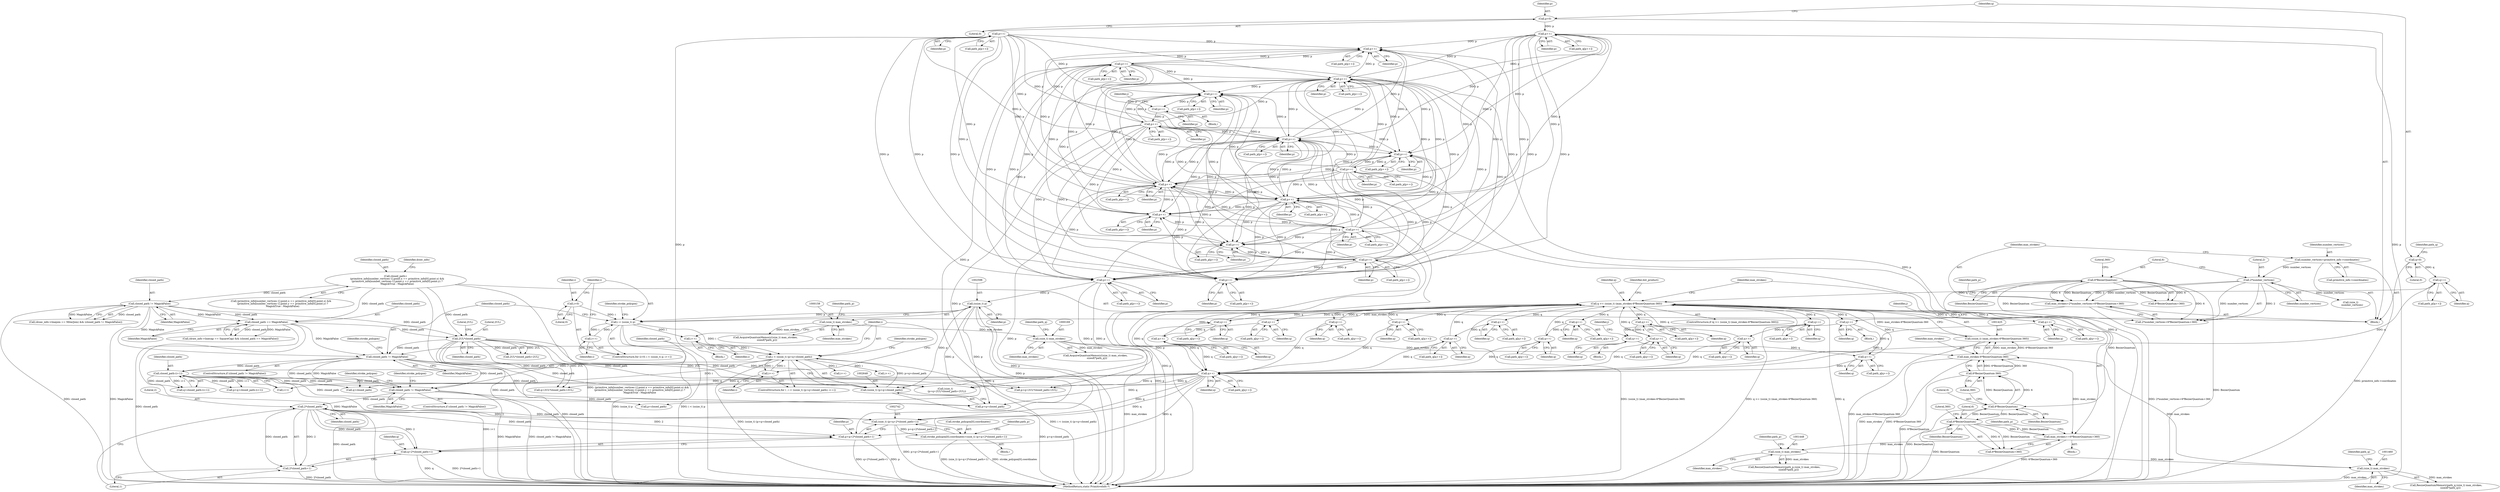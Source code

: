 digraph "0_ImageMagick_726812fa2fa7ce16bcf58f6e115f65427a1c0950_5@API" {
"1002748" [label="(Call,2*closed_path)"];
"1002682" [label="(Call,closed_path != MagickFalse)"];
"1002620" [label="(Call,closed_path != MagickFalse)"];
"1002577" [label="(Call,2UL*closed_path)"];
"1000274" [label="(Call,closed_path != MagickFalse)"];
"1000221" [label="(Call,closed_path=\n    (primitive_info[number_vertices-1].point.x == primitive_info[0].point.x) &&\n    (primitive_info[number_vertices-1].point.y == primitive_info[0].point.y) ?\n    MagickTrue : MagickFalse)"];
"1000440" [label="(Call,closed_path == MagickFalse)"];
"1002676" [label="(Call,closed_path-(i+1))"];
"1002645" [label="(Call,i < (ssize_t) (p+q+closed_path))"];
"1002642" [label="(Call,i++)"];
"1002595" [label="(Call,i < (ssize_t) p)"];
"1002592" [label="(Call,i=0)"];
"1002600" [label="(Call,i++)"];
"1002597" [label="(Call,(ssize_t) p)"];
"1002552" [label="(Call,p++)"];
"1001795" [label="(Call,p++)"];
"1001787" [label="(Call,p++)"];
"1001606" [label="(Call,p++)"];
"1001598" [label="(Call,p++)"];
"1002178" [label="(Call,p++)"];
"1002482" [label="(Call,p++)"];
"1002477" [label="(Call,p++)"];
"1002395" [label="(Call,p++)"];
"1001679" [label="(Call,p++)"];
"1000798" [label="(Call,p++)"];
"1000789" [label="(Call,p=0)"];
"1002026" [label="(Call,p++)"];
"1002018" [label="(Call,p++)"];
"1001713" [label="(Call,p++)"];
"1001705" [label="(Call,p++)"];
"1002212" [label="(Call,p++)"];
"1002204" [label="(Call,p++)"];
"1001777" [label="(Call,p++)"];
"1001588" [label="(Call,p++)"];
"1002654" [label="(Call,i++)"];
"1002647" [label="(Call,(ssize_t) (p+q+closed_path))"];
"1002560" [label="(Call,q++)"];
"1002105" [label="(Call,q++)"];
"1002097" [label="(Call,q++)"];
"1001422" [label="(Call,q >= (ssize_t) (max_strokes-6*BezierQuantum-360))"];
"1002170" [label="(Call,q++)"];
"1002196" [label="(Call,q++)"];
"1002188" [label="(Call,q++)"];
"1001697" [label="(Call,q++)"];
"1001689" [label="(Call,q++)"];
"1001999" [label="(Call,q++)"];
"1001915" [label="(Call,q++)"];
"1001994" [label="(Call,q++)"];
"1002276" [label="(Call,q++)"];
"1002294" [label="(Call,q++)"];
"1002286" [label="(Call,q++)"];
"1001527" [label="(Call,q++)"];
"1001519" [label="(Call,q++)"];
"1000806" [label="(Call,q++)"];
"1000792" [label="(Call,q=0)"];
"1001671" [label="(Call,q++)"];
"1002087" [label="(Call,q++)"];
"1001424" [label="(Call,(ssize_t) (max_strokes-6*BezierQuantum-360))"];
"1001426" [label="(Call,max_strokes-6*BezierQuantum-360)"];
"1001459" [label="(Call,(size_t) max_strokes)"];
"1001447" [label="(Call,(size_t) max_strokes)"];
"1001434" [label="(Call,max_strokes+=6*BezierQuantum+360)"];
"1001437" [label="(Call,6*BezierQuantum)"];
"1001429" [label="(Call,6*BezierQuantum)"];
"1000148" [label="(Call,6*BezierQuantum)"];
"1000168" [label="(Call,(size_t) max_strokes)"];
"1000157" [label="(Call,(size_t) max_strokes)"];
"1000141" [label="(Call,max_strokes=2*number_vertices+6*BezierQuantum+360)"];
"1000144" [label="(Call,2*number_vertices)"];
"1000136" [label="(Call,number_vertices=primitive_info->coordinates)"];
"1001428" [label="(Call,6*BezierQuantum-360)"];
"1002741" [label="(Call,(size_t) (p+q+2*closed_path+1))"];
"1002735" [label="(Call,stroke_polygon[0].coordinates=(size_t) (p+q+2*closed_path+1))"];
"1002743" [label="(Call,p+q+2*closed_path+1)"];
"1002745" [label="(Call,q+2*closed_path+1)"];
"1002747" [label="(Call,2*closed_path+1)"];
"1002601" [label="(Identifier,i)"];
"1002018" [label="(Call,p++)"];
"1001677" [label="(Call,path_p[p++])"];
"1001431" [label="(Identifier,BezierQuantum)"];
"1001429" [label="(Call,6*BezierQuantum)"];
"1001778" [label="(Identifier,p)"];
"1000138" [label="(Call,primitive_info->coordinates)"];
"1002646" [label="(Identifier,i)"];
"1000434" [label="(Call,(draw_info->linecap == SquareCap) && (closed_path == MagickFalse))"];
"1002552" [label="(Call,p++)"];
"1002411" [label="(Block,)"];
"1001697" [label="(Call,q++)"];
"1001452" [label="(Identifier,path_p)"];
"1001437" [label="(Call,6*BezierQuantum)"];
"1000146" [label="(Identifier,number_vertices)"];
"1001788" [label="(Identifier,p)"];
"1000792" [label="(Call,q=0)"];
"1002477" [label="(Call,p++)"];
"1000794" [label="(Literal,0)"];
"1000173" [label="(Identifier,path_q)"];
"1002597" [label="(Call,(ssize_t) p)"];
"1002621" [label="(Identifier,closed_path)"];
"1001994" [label="(Call,q++)"];
"1002483" [label="(Identifier,p)"];
"1001599" [label="(Identifier,p)"];
"1002642" [label="(Call,i++)"];
"1001435" [label="(Identifier,max_strokes)"];
"1002295" [label="(Identifier,q)"];
"1002591" [label="(ControlStructure,for (i=0; i < (ssize_t) p; i++))"];
"1001464" [label="(Identifier,path_q)"];
"1002560" [label="(Call,q++)"];
"1002743" [label="(Call,p+q+2*closed_path+1)"];
"1002681" [label="(ControlStructure,if (closed_path != MagickFalse))"];
"1000806" [label="(Call,q++)"];
"1002179" [label="(Identifier,p)"];
"1000807" [label="(Identifier,q)"];
"1001997" [label="(Call,path_q[q++])"];
"1000797" [label="(Identifier,path_q)"];
"1002016" [label="(Call,path_p[p++])"];
"1000143" [label="(Call,2*number_vertices+6*BezierQuantum+360)"];
"1001428" [label="(Call,6*BezierQuantum-360)"];
"1001442" [label="(Identifier,path_p)"];
"1002393" [label="(Call,path_p[p++])"];
"1001447" [label="(Call,(size_t) max_strokes)"];
"1002622" [label="(Identifier,MagickFalse)"];
"1001588" [label="(Call,p++)"];
"1002095" [label="(Call,path_q[q++])"];
"1002026" [label="(Call,p++)"];
"1002024" [label="(Call,path_p[p++])"];
"1000151" [label="(Literal,360)"];
"1002623" [label="(Block,)"];
"1002482" [label="(Call,p++)"];
"1001424" [label="(Call,(ssize_t) (max_strokes-6*BezierQuantum-360))"];
"1002684" [label="(Identifier,MagickFalse)"];
"1001777" [label="(Call,p++)"];
"1002596" [label="(Identifier,i)"];
"1001606" [label="(Call,p++)"];
"1002276" [label="(Call,q++)"];
"1002572" [label="(Call,p+q+2UL*closed_path+2UL)"];
"1001695" [label="(Call,path_q[q++])"];
"1001525" [label="(Call,path_q[q++])"];
"1002188" [label="(Call,q++)"];
"1002736" [label="(Call,stroke_polygon[0].coordinates)"];
"1002748" [label="(Call,2*closed_path)"];
"1002620" [label="(Call,closed_path != MagickFalse)"];
"1002000" [label="(Identifier,q)"];
"1000274" [label="(Call,closed_path != MagickFalse)"];
"1000799" [label="(Identifier,p)"];
"1002751" [label="(Literal,1)"];
"1002395" [label="(Call,p++)"];
"1002561" [label="(Identifier,q)"];
"1001427" [label="(Identifier,max_strokes)"];
"1001671" [label="(Call,q++)"];
"1001687" [label="(Call,path_q[q++])"];
"1001995" [label="(Identifier,q)"];
"1000167" [label="(Call,AcquireQuantumMemory((size_t) max_strokes,\n    sizeof(*path_q)))"];
"1002659" [label="(Identifier,stroke_polygon)"];
"1002189" [label="(Identifier,q)"];
"1002579" [label="(Identifier,closed_path)"];
"1002599" [label="(Identifier,p)"];
"1000136" [label="(Call,number_vertices=primitive_info->coordinates)"];
"1001793" [label="(Call,path_p[p++])"];
"1002550" [label="(Call,path_p[p++])"];
"1001915" [label="(Call,q++)"];
"1001457" [label="(Call,ResizeQuantumMemory(path_q,(size_t) max_strokes,\n           sizeof(*path_q)))"];
"1001927" [label="(Identifier,j)"];
"1001785" [label="(Call,path_p[p++])"];
"1001586" [label="(Call,path_p[p++])"];
"1002087" [label="(Call,q++)"];
"1002747" [label="(Call,2*closed_path+1)"];
"1002772" [label="(MethodReturn,static PrimitiveInfo *)"];
"1002410" [label="(Identifier,j)"];
"1001528" [label="(Identifier,q)"];
"1002746" [label="(Identifier,q)"];
"1001706" [label="(Identifier,p)"];
"1002649" [label="(Call,p+q+closed_path)"];
"1000440" [label="(Call,closed_path == MagickFalse)"];
"1002590" [label="(Block,)"];
"1001796" [label="(Identifier,p)"];
"1000180" [label="(Call,(size_t)\n    number_vertices)"];
"1001589" [label="(Identifier,p)"];
"1001517" [label="(Call,path_q[q++])"];
"1002176" [label="(Call,path_p[p++])"];
"1002749" [label="(Literal,2)"];
"1002702" [label="(Call,p+closed_path)"];
"1000142" [label="(Identifier,max_strokes)"];
"1000153" [label="(Identifier,path_p)"];
"1000798" [label="(Call,p++)"];
"1001703" [label="(Call,path_p[p++])"];
"1001423" [label="(Identifier,q)"];
"1002213" [label="(Identifier,p)"];
"1001449" [label="(Identifier,max_strokes)"];
"1002688" [label="(Identifier,stroke_polygon)"];
"1002654" [label="(Call,i++)"];
"1002553" [label="(Identifier,p)"];
"1002676" [label="(Call,closed_path-(i+1))"];
"1001720" [label="(Block,)"];
"1002643" [label="(Identifier,i)"];
"1002678" [label="(Call,i+1)"];
"1002594" [label="(Literal,0)"];
"1001679" [label="(Call,p++)"];
"1002210" [label="(Call,path_p[p++])"];
"1001598" [label="(Call,p++)"];
"1000796" [label="(Call,path_q[p++])"];
"1002287" [label="(Identifier,q)"];
"1000147" [label="(Call,6*BezierQuantum+360)"];
"1000141" [label="(Call,max_strokes=2*number_vertices+6*BezierQuantum+360)"];
"1002683" [label="(Identifier,closed_path)"];
"1002674" [label="(Call,q+closed_path-(i+1))"];
"1001669" [label="(Call,path_q[q++])"];
"1002088" [label="(Identifier,q)"];
"1000148" [label="(Call,6*BezierQuantum)"];
"1002593" [label="(Identifier,i)"];
"1002682" [label="(Call,closed_path != MagickFalse)"];
"1002178" [label="(Call,p++)"];
"1001440" [label="(Literal,360)"];
"1002672" [label="(Call,p+q+closed_path-(i+1))"];
"1002753" [label="(Identifier,path_p)"];
"1000223" [label="(Call,(primitive_info[number_vertices-1].point.x == primitive_info[0].point.x) &&\n    (primitive_info[number_vertices-1].point.y == primitive_info[0].point.y) ?\n    MagickTrue : MagickFalse)"];
"1002204" [label="(Call,p++)"];
"1000170" [label="(Identifier,max_strokes)"];
"1000791" [label="(Literal,0)"];
"1002097" [label="(Call,q++)"];
"1000790" [label="(Identifier,p)"];
"1000150" [label="(Identifier,BezierQuantum)"];
"1001672" [label="(Identifier,q)"];
"1000276" [label="(Identifier,MagickFalse)"];
"1002019" [label="(Identifier,p)"];
"1002478" [label="(Identifier,p)"];
"1001604" [label="(Call,path_p[p++])"];
"1001999" [label="(Call,q++)"];
"1002085" [label="(Call,path_q[q++])"];
"1002570" [label="(Call,(size_t)\n    (p+q+2UL*closed_path+2UL))"];
"1001698" [label="(Identifier,q)"];
"1001459" [label="(Call,(size_t) max_strokes)"];
"1002745" [label="(Call,q+2*closed_path+1)"];
"1002592" [label="(Call,i=0)"];
"1000804" [label="(Call,path_p[q++])"];
"1002600" [label="(Call,i++)"];
"1001438" [label="(Literal,6)"];
"1002578" [label="(Literal,2UL)"];
"1001432" [label="(Literal,360)"];
"1002750" [label="(Identifier,closed_path)"];
"1002027" [label="(Identifier,p)"];
"1001711" [label="(Call,path_p[p++])"];
"1002735" [label="(Call,stroke_polygon[0].coordinates=(size_t) (p+q+2*closed_path+1))"];
"1002580" [label="(Literal,2UL)"];
"1002480" [label="(Call,path_p[p++])"];
"1001527" [label="(Call,q++)"];
"1001445" [label="(Call,ResizeQuantumMemory(path_p,(size_t) max_strokes,\n           sizeof(*path_p)))"];
"1001461" [label="(Identifier,max_strokes)"];
"1000156" [label="(Call,AcquireQuantumMemory((size_t) max_strokes,\n    sizeof(*path_p)))"];
"1002647" [label="(Call,(ssize_t) (p+q+closed_path))"];
"1001421" [label="(ControlStructure,if (q >= (ssize_t) (max_strokes-6*BezierQuantum-360)))"];
"1001489" [label="(Identifier,dot_product)"];
"1001714" [label="(Identifier,p)"];
"1001787" [label="(Call,p++)"];
"1002595" [label="(Call,i < (ssize_t) p)"];
"1002577" [label="(Call,2UL*closed_path)"];
"1000221" [label="(Call,closed_path=\n    (primitive_info[number_vertices-1].point.x == primitive_info[0].point.x) &&\n    (primitive_info[number_vertices-1].point.y == primitive_info[0].point.y) ?\n    MagickTrue : MagickFalse)"];
"1002168" [label="(Call,path_q[q++])"];
"1002194" [label="(Call,path_q[q++])"];
"1002626" [label="(Identifier,stroke_polygon)"];
"1001795" [label="(Call,p++)"];
"1002284" [label="(Call,path_q[q++])"];
"1002744" [label="(Identifier,p)"];
"1002558" [label="(Call,path_q[q++])"];
"1002651" [label="(Call,q+closed_path)"];
"1002196" [label="(Call,q++)"];
"1001433" [label="(Block,)"];
"1000162" [label="(Identifier,path_p)"];
"1002205" [label="(Identifier,p)"];
"1002655" [label="(Identifier,i)"];
"1002202" [label="(Call,path_p[p++])"];
"1002605" [label="(Identifier,stroke_polygon)"];
"1001426" [label="(Call,max_strokes-6*BezierQuantum-360)"];
"1001916" [label="(Identifier,q)"];
"1002726" [label="(Call,i++)"];
"1001689" [label="(Call,q++)"];
"1002170" [label="(Call,q++)"];
"1001919" [label="(Identifier,j)"];
"1001434" [label="(Call,max_strokes+=6*BezierQuantum+360)"];
"1000275" [label="(Identifier,closed_path)"];
"1001596" [label="(Call,path_p[p++])"];
"1002294" [label="(Call,q++)"];
"1002644" [label="(ControlStructure,for ( ; i < (ssize_t) (p+q+closed_path); i++))"];
"1001422" [label="(Call,q >= (ssize_t) (max_strokes-6*BezierQuantum-360))"];
"1002645" [label="(Call,i < (ssize_t) (p+q+closed_path))"];
"1002286" [label="(Call,q++)"];
"1001439" [label="(Identifier,BezierQuantum)"];
"1002106" [label="(Identifier,q)"];
"1002741" [label="(Call,(size_t) (p+q+2*closed_path+1))"];
"1001520" [label="(Identifier,q)"];
"1000442" [label="(Identifier,MagickFalse)"];
"1002274" [label="(Call,path_q[q++])"];
"1001436" [label="(Call,6*BezierQuantum+360)"];
"1002619" [label="(ControlStructure,if (closed_path != MagickFalse))"];
"1001519" [label="(Call,q++)"];
"1001705" [label="(Call,p++)"];
"1002292" [label="(Call,path_q[q++])"];
"1000144" [label="(Call,2*number_vertices)"];
"1000137" [label="(Identifier,number_vertices)"];
"1000793" [label="(Identifier,q)"];
"1001690" [label="(Identifier,q)"];
"1001607" [label="(Identifier,p)"];
"1000222" [label="(Identifier,closed_path)"];
"1002574" [label="(Call,q+2UL*closed_path+2UL)"];
"1002105" [label="(Call,q++)"];
"1002186" [label="(Call,path_q[q++])"];
"1001430" [label="(Literal,6)"];
"1002277" [label="(Identifier,q)"];
"1000157" [label="(Call,(size_t) max_strokes)"];
"1000789" [label="(Call,p=0)"];
"1001775" [label="(Call,path_p[p++])"];
"1002396" [label="(Identifier,p)"];
"1000159" [label="(Identifier,max_strokes)"];
"1001713" [label="(Call,p++)"];
"1002171" [label="(Identifier,q)"];
"1002576" [label="(Call,2UL*closed_path+2UL)"];
"1002710" [label="(Identifier,stroke_polygon)"];
"1002677" [label="(Identifier,closed_path)"];
"1002212" [label="(Call,p++)"];
"1002706" [label="(Call,i++)"];
"1001680" [label="(Identifier,p)"];
"1002197" [label="(Identifier,q)"];
"1000441" [label="(Identifier,closed_path)"];
"1000268" [label="(Call,(draw_info->linejoin == MiterJoin) && (closed_path != MagickFalse))"];
"1000168" [label="(Call,(size_t) max_strokes)"];
"1000149" [label="(Literal,6)"];
"1001928" [label="(Block,)"];
"1000265" [label="(Identifier,draw_info)"];
"1002103" [label="(Call,path_q[q++])"];
"1002098" [label="(Identifier,q)"];
"1000145" [label="(Literal,2)"];
"1000108" [label="(Block,)"];
"1002748" -> "1002747"  [label="AST: "];
"1002748" -> "1002750"  [label="CFG: "];
"1002749" -> "1002748"  [label="AST: "];
"1002750" -> "1002748"  [label="AST: "];
"1002751" -> "1002748"  [label="CFG: "];
"1002748" -> "1002772"  [label="DDG: closed_path"];
"1002748" -> "1002741"  [label="DDG: 2"];
"1002748" -> "1002741"  [label="DDG: closed_path"];
"1002748" -> "1002743"  [label="DDG: 2"];
"1002748" -> "1002743"  [label="DDG: closed_path"];
"1002748" -> "1002745"  [label="DDG: 2"];
"1002748" -> "1002745"  [label="DDG: closed_path"];
"1002748" -> "1002747"  [label="DDG: 2"];
"1002748" -> "1002747"  [label="DDG: closed_path"];
"1002682" -> "1002748"  [label="DDG: closed_path"];
"1002682" -> "1002681"  [label="AST: "];
"1002682" -> "1002684"  [label="CFG: "];
"1002683" -> "1002682"  [label="AST: "];
"1002684" -> "1002682"  [label="AST: "];
"1002688" -> "1002682"  [label="CFG: "];
"1002710" -> "1002682"  [label="CFG: "];
"1002682" -> "1002772"  [label="DDG: MagickFalse"];
"1002682" -> "1002772"  [label="DDG: closed_path != MagickFalse"];
"1002620" -> "1002682"  [label="DDG: closed_path"];
"1002620" -> "1002682"  [label="DDG: MagickFalse"];
"1002676" -> "1002682"  [label="DDG: closed_path"];
"1002682" -> "1002702"  [label="DDG: closed_path"];
"1002620" -> "1002619"  [label="AST: "];
"1002620" -> "1002622"  [label="CFG: "];
"1002621" -> "1002620"  [label="AST: "];
"1002622" -> "1002620"  [label="AST: "];
"1002626" -> "1002620"  [label="CFG: "];
"1002646" -> "1002620"  [label="CFG: "];
"1002577" -> "1002620"  [label="DDG: closed_path"];
"1000274" -> "1002620"  [label="DDG: MagickFalse"];
"1000440" -> "1002620"  [label="DDG: MagickFalse"];
"1002620" -> "1002647"  [label="DDG: closed_path"];
"1002620" -> "1002649"  [label="DDG: closed_path"];
"1002620" -> "1002651"  [label="DDG: closed_path"];
"1002620" -> "1002676"  [label="DDG: closed_path"];
"1002577" -> "1002576"  [label="AST: "];
"1002577" -> "1002579"  [label="CFG: "];
"1002578" -> "1002577"  [label="AST: "];
"1002579" -> "1002577"  [label="AST: "];
"1002580" -> "1002577"  [label="CFG: "];
"1002577" -> "1002772"  [label="DDG: closed_path"];
"1002577" -> "1002570"  [label="DDG: 2UL"];
"1002577" -> "1002570"  [label="DDG: closed_path"];
"1002577" -> "1002572"  [label="DDG: 2UL"];
"1002577" -> "1002572"  [label="DDG: closed_path"];
"1002577" -> "1002574"  [label="DDG: 2UL"];
"1002577" -> "1002574"  [label="DDG: closed_path"];
"1002577" -> "1002576"  [label="DDG: 2UL"];
"1002577" -> "1002576"  [label="DDG: closed_path"];
"1000274" -> "1002577"  [label="DDG: closed_path"];
"1000221" -> "1002577"  [label="DDG: closed_path"];
"1000440" -> "1002577"  [label="DDG: closed_path"];
"1000274" -> "1000268"  [label="AST: "];
"1000274" -> "1000276"  [label="CFG: "];
"1000275" -> "1000274"  [label="AST: "];
"1000276" -> "1000274"  [label="AST: "];
"1000268" -> "1000274"  [label="CFG: "];
"1000274" -> "1002772"  [label="DDG: closed_path"];
"1000274" -> "1002772"  [label="DDG: MagickFalse"];
"1000274" -> "1000268"  [label="DDG: closed_path"];
"1000274" -> "1000268"  [label="DDG: MagickFalse"];
"1000221" -> "1000274"  [label="DDG: closed_path"];
"1000274" -> "1000440"  [label="DDG: closed_path"];
"1000274" -> "1000440"  [label="DDG: MagickFalse"];
"1000221" -> "1000108"  [label="AST: "];
"1000221" -> "1000223"  [label="CFG: "];
"1000222" -> "1000221"  [label="AST: "];
"1000223" -> "1000221"  [label="AST: "];
"1000265" -> "1000221"  [label="CFG: "];
"1000221" -> "1002772"  [label="DDG: (primitive_info[number_vertices-1].point.x == primitive_info[0].point.x) &&\n    (primitive_info[number_vertices-1].point.y == primitive_info[0].point.y) ?\n    MagickTrue : MagickFalse"];
"1000221" -> "1002772"  [label="DDG: closed_path"];
"1000221" -> "1000440"  [label="DDG: closed_path"];
"1000440" -> "1000434"  [label="AST: "];
"1000440" -> "1000442"  [label="CFG: "];
"1000441" -> "1000440"  [label="AST: "];
"1000442" -> "1000440"  [label="AST: "];
"1000434" -> "1000440"  [label="CFG: "];
"1000440" -> "1002772"  [label="DDG: MagickFalse"];
"1000440" -> "1002772"  [label="DDG: closed_path"];
"1000440" -> "1000434"  [label="DDG: closed_path"];
"1000440" -> "1000434"  [label="DDG: MagickFalse"];
"1002676" -> "1002674"  [label="AST: "];
"1002676" -> "1002678"  [label="CFG: "];
"1002677" -> "1002676"  [label="AST: "];
"1002678" -> "1002676"  [label="AST: "];
"1002674" -> "1002676"  [label="CFG: "];
"1002676" -> "1002772"  [label="DDG: i+1"];
"1002676" -> "1002647"  [label="DDG: closed_path"];
"1002676" -> "1002649"  [label="DDG: closed_path"];
"1002676" -> "1002651"  [label="DDG: closed_path"];
"1002676" -> "1002672"  [label="DDG: closed_path"];
"1002676" -> "1002672"  [label="DDG: i+1"];
"1002676" -> "1002674"  [label="DDG: closed_path"];
"1002676" -> "1002674"  [label="DDG: i+1"];
"1002645" -> "1002676"  [label="DDG: i"];
"1002645" -> "1002644"  [label="AST: "];
"1002645" -> "1002647"  [label="CFG: "];
"1002646" -> "1002645"  [label="AST: "];
"1002647" -> "1002645"  [label="AST: "];
"1002659" -> "1002645"  [label="CFG: "];
"1002683" -> "1002645"  [label="CFG: "];
"1002645" -> "1002772"  [label="DDG: (ssize_t) (p+q+closed_path)"];
"1002645" -> "1002772"  [label="DDG: i < (ssize_t) (p+q+closed_path)"];
"1002642" -> "1002645"  [label="DDG: i"];
"1002595" -> "1002645"  [label="DDG: i"];
"1002654" -> "1002645"  [label="DDG: i"];
"1002647" -> "1002645"  [label="DDG: p+q+closed_path"];
"1002645" -> "1002654"  [label="DDG: i"];
"1002645" -> "1002678"  [label="DDG: i"];
"1002645" -> "1002706"  [label="DDG: i"];
"1002645" -> "1002726"  [label="DDG: i"];
"1002642" -> "1002623"  [label="AST: "];
"1002642" -> "1002643"  [label="CFG: "];
"1002643" -> "1002642"  [label="AST: "];
"1002646" -> "1002642"  [label="CFG: "];
"1002595" -> "1002642"  [label="DDG: i"];
"1002595" -> "1002591"  [label="AST: "];
"1002595" -> "1002597"  [label="CFG: "];
"1002596" -> "1002595"  [label="AST: "];
"1002597" -> "1002595"  [label="AST: "];
"1002605" -> "1002595"  [label="CFG: "];
"1002621" -> "1002595"  [label="CFG: "];
"1002595" -> "1002772"  [label="DDG: (ssize_t) p"];
"1002595" -> "1002772"  [label="DDG: i < (ssize_t) p"];
"1002592" -> "1002595"  [label="DDG: i"];
"1002600" -> "1002595"  [label="DDG: i"];
"1002597" -> "1002595"  [label="DDG: p"];
"1002595" -> "1002600"  [label="DDG: i"];
"1002592" -> "1002591"  [label="AST: "];
"1002592" -> "1002594"  [label="CFG: "];
"1002593" -> "1002592"  [label="AST: "];
"1002594" -> "1002592"  [label="AST: "];
"1002596" -> "1002592"  [label="CFG: "];
"1002600" -> "1002591"  [label="AST: "];
"1002600" -> "1002601"  [label="CFG: "];
"1002601" -> "1002600"  [label="AST: "];
"1002596" -> "1002600"  [label="CFG: "];
"1002597" -> "1002599"  [label="CFG: "];
"1002598" -> "1002597"  [label="AST: "];
"1002599" -> "1002597"  [label="AST: "];
"1002552" -> "1002597"  [label="DDG: p"];
"1002597" -> "1002647"  [label="DDG: p"];
"1002597" -> "1002649"  [label="DDG: p"];
"1002597" -> "1002702"  [label="DDG: p"];
"1002597" -> "1002741"  [label="DDG: p"];
"1002597" -> "1002743"  [label="DDG: p"];
"1002552" -> "1002550"  [label="AST: "];
"1002552" -> "1002553"  [label="CFG: "];
"1002553" -> "1002552"  [label="AST: "];
"1002550" -> "1002552"  [label="CFG: "];
"1001795" -> "1002552"  [label="DDG: p"];
"1001606" -> "1002552"  [label="DDG: p"];
"1002178" -> "1002552"  [label="DDG: p"];
"1002482" -> "1002552"  [label="DDG: p"];
"1001679" -> "1002552"  [label="DDG: p"];
"1000798" -> "1002552"  [label="DDG: p"];
"1002026" -> "1002552"  [label="DDG: p"];
"1001713" -> "1002552"  [label="DDG: p"];
"1002212" -> "1002552"  [label="DDG: p"];
"1001777" -> "1002552"  [label="DDG: p"];
"1001588" -> "1002552"  [label="DDG: p"];
"1002552" -> "1002570"  [label="DDG: p"];
"1002552" -> "1002572"  [label="DDG: p"];
"1001795" -> "1001793"  [label="AST: "];
"1001795" -> "1001796"  [label="CFG: "];
"1001796" -> "1001795"  [label="AST: "];
"1001793" -> "1001795"  [label="CFG: "];
"1001795" -> "1002772"  [label="DDG: p"];
"1001795" -> "1001588"  [label="DDG: p"];
"1001795" -> "1001598"  [label="DDG: p"];
"1001795" -> "1001679"  [label="DDG: p"];
"1001795" -> "1001705"  [label="DDG: p"];
"1001795" -> "1001777"  [label="DDG: p"];
"1001795" -> "1001787"  [label="DDG: p"];
"1001787" -> "1001795"  [label="DDG: p"];
"1001795" -> "1002018"  [label="DDG: p"];
"1001795" -> "1002178"  [label="DDG: p"];
"1001795" -> "1002204"  [label="DDG: p"];
"1001795" -> "1002395"  [label="DDG: p"];
"1001787" -> "1001785"  [label="AST: "];
"1001787" -> "1001788"  [label="CFG: "];
"1001788" -> "1001787"  [label="AST: "];
"1001785" -> "1001787"  [label="CFG: "];
"1001606" -> "1001787"  [label="DDG: p"];
"1002178" -> "1001787"  [label="DDG: p"];
"1002482" -> "1001787"  [label="DDG: p"];
"1001679" -> "1001787"  [label="DDG: p"];
"1000798" -> "1001787"  [label="DDG: p"];
"1002026" -> "1001787"  [label="DDG: p"];
"1001713" -> "1001787"  [label="DDG: p"];
"1002212" -> "1001787"  [label="DDG: p"];
"1001777" -> "1001787"  [label="DDG: p"];
"1001588" -> "1001787"  [label="DDG: p"];
"1001606" -> "1001604"  [label="AST: "];
"1001606" -> "1001607"  [label="CFG: "];
"1001607" -> "1001606"  [label="AST: "];
"1001604" -> "1001606"  [label="CFG: "];
"1001606" -> "1002772"  [label="DDG: p"];
"1001606" -> "1001588"  [label="DDG: p"];
"1001606" -> "1001598"  [label="DDG: p"];
"1001598" -> "1001606"  [label="DDG: p"];
"1001606" -> "1001679"  [label="DDG: p"];
"1001606" -> "1001705"  [label="DDG: p"];
"1001606" -> "1001777"  [label="DDG: p"];
"1001606" -> "1002018"  [label="DDG: p"];
"1001606" -> "1002178"  [label="DDG: p"];
"1001606" -> "1002204"  [label="DDG: p"];
"1001606" -> "1002395"  [label="DDG: p"];
"1001598" -> "1001596"  [label="AST: "];
"1001598" -> "1001599"  [label="CFG: "];
"1001599" -> "1001598"  [label="AST: "];
"1001596" -> "1001598"  [label="CFG: "];
"1002178" -> "1001598"  [label="DDG: p"];
"1002482" -> "1001598"  [label="DDG: p"];
"1001679" -> "1001598"  [label="DDG: p"];
"1000798" -> "1001598"  [label="DDG: p"];
"1002026" -> "1001598"  [label="DDG: p"];
"1001713" -> "1001598"  [label="DDG: p"];
"1002212" -> "1001598"  [label="DDG: p"];
"1001777" -> "1001598"  [label="DDG: p"];
"1001588" -> "1001598"  [label="DDG: p"];
"1002178" -> "1002176"  [label="AST: "];
"1002178" -> "1002179"  [label="CFG: "];
"1002179" -> "1002178"  [label="AST: "];
"1002176" -> "1002178"  [label="CFG: "];
"1002178" -> "1002772"  [label="DDG: p"];
"1002178" -> "1001588"  [label="DDG: p"];
"1002178" -> "1001679"  [label="DDG: p"];
"1002178" -> "1001705"  [label="DDG: p"];
"1002178" -> "1001777"  [label="DDG: p"];
"1002178" -> "1002018"  [label="DDG: p"];
"1002482" -> "1002178"  [label="DDG: p"];
"1001679" -> "1002178"  [label="DDG: p"];
"1000798" -> "1002178"  [label="DDG: p"];
"1002026" -> "1002178"  [label="DDG: p"];
"1001713" -> "1002178"  [label="DDG: p"];
"1002212" -> "1002178"  [label="DDG: p"];
"1001777" -> "1002178"  [label="DDG: p"];
"1001588" -> "1002178"  [label="DDG: p"];
"1002178" -> "1002204"  [label="DDG: p"];
"1002178" -> "1002395"  [label="DDG: p"];
"1002482" -> "1002480"  [label="AST: "];
"1002482" -> "1002483"  [label="CFG: "];
"1002483" -> "1002482"  [label="AST: "];
"1002480" -> "1002482"  [label="CFG: "];
"1002482" -> "1002772"  [label="DDG: p"];
"1002482" -> "1001588"  [label="DDG: p"];
"1002482" -> "1001679"  [label="DDG: p"];
"1002482" -> "1001705"  [label="DDG: p"];
"1002482" -> "1001777"  [label="DDG: p"];
"1002482" -> "1002018"  [label="DDG: p"];
"1002482" -> "1002204"  [label="DDG: p"];
"1002482" -> "1002395"  [label="DDG: p"];
"1002477" -> "1002482"  [label="DDG: p"];
"1002395" -> "1002482"  [label="DDG: p"];
"1002477" -> "1002411"  [label="AST: "];
"1002477" -> "1002478"  [label="CFG: "];
"1002478" -> "1002477"  [label="AST: "];
"1002410" -> "1002477"  [label="CFG: "];
"1002395" -> "1002477"  [label="DDG: p"];
"1002395" -> "1002393"  [label="AST: "];
"1002395" -> "1002396"  [label="CFG: "];
"1002396" -> "1002395"  [label="AST: "];
"1002393" -> "1002395"  [label="CFG: "];
"1001679" -> "1002395"  [label="DDG: p"];
"1000798" -> "1002395"  [label="DDG: p"];
"1002026" -> "1002395"  [label="DDG: p"];
"1001713" -> "1002395"  [label="DDG: p"];
"1002212" -> "1002395"  [label="DDG: p"];
"1001777" -> "1002395"  [label="DDG: p"];
"1001588" -> "1002395"  [label="DDG: p"];
"1001679" -> "1001677"  [label="AST: "];
"1001679" -> "1001680"  [label="CFG: "];
"1001680" -> "1001679"  [label="AST: "];
"1001677" -> "1001679"  [label="CFG: "];
"1001679" -> "1002772"  [label="DDG: p"];
"1001679" -> "1001588"  [label="DDG: p"];
"1000798" -> "1001679"  [label="DDG: p"];
"1002026" -> "1001679"  [label="DDG: p"];
"1001713" -> "1001679"  [label="DDG: p"];
"1002212" -> "1001679"  [label="DDG: p"];
"1001777" -> "1001679"  [label="DDG: p"];
"1001588" -> "1001679"  [label="DDG: p"];
"1001679" -> "1001705"  [label="DDG: p"];
"1001679" -> "1001777"  [label="DDG: p"];
"1001679" -> "1002018"  [label="DDG: p"];
"1001679" -> "1002204"  [label="DDG: p"];
"1000798" -> "1000796"  [label="AST: "];
"1000798" -> "1000799"  [label="CFG: "];
"1000799" -> "1000798"  [label="AST: "];
"1000796" -> "1000798"  [label="CFG: "];
"1000798" -> "1002772"  [label="DDG: p"];
"1000789" -> "1000798"  [label="DDG: p"];
"1000798" -> "1001588"  [label="DDG: p"];
"1000798" -> "1001705"  [label="DDG: p"];
"1000798" -> "1001777"  [label="DDG: p"];
"1000798" -> "1002018"  [label="DDG: p"];
"1000798" -> "1002204"  [label="DDG: p"];
"1000789" -> "1000108"  [label="AST: "];
"1000789" -> "1000791"  [label="CFG: "];
"1000790" -> "1000789"  [label="AST: "];
"1000791" -> "1000789"  [label="AST: "];
"1000793" -> "1000789"  [label="CFG: "];
"1002026" -> "1002024"  [label="AST: "];
"1002026" -> "1002027"  [label="CFG: "];
"1002027" -> "1002026"  [label="AST: "];
"1002024" -> "1002026"  [label="CFG: "];
"1002026" -> "1002772"  [label="DDG: p"];
"1002026" -> "1001588"  [label="DDG: p"];
"1002026" -> "1001705"  [label="DDG: p"];
"1002026" -> "1001777"  [label="DDG: p"];
"1002026" -> "1002018"  [label="DDG: p"];
"1002018" -> "1002026"  [label="DDG: p"];
"1002026" -> "1002204"  [label="DDG: p"];
"1002018" -> "1002016"  [label="AST: "];
"1002018" -> "1002019"  [label="CFG: "];
"1002019" -> "1002018"  [label="AST: "];
"1002016" -> "1002018"  [label="CFG: "];
"1001713" -> "1002018"  [label="DDG: p"];
"1002212" -> "1002018"  [label="DDG: p"];
"1001777" -> "1002018"  [label="DDG: p"];
"1001588" -> "1002018"  [label="DDG: p"];
"1001713" -> "1001711"  [label="AST: "];
"1001713" -> "1001714"  [label="CFG: "];
"1001714" -> "1001713"  [label="AST: "];
"1001711" -> "1001713"  [label="CFG: "];
"1001713" -> "1002772"  [label="DDG: p"];
"1001713" -> "1001588"  [label="DDG: p"];
"1001713" -> "1001705"  [label="DDG: p"];
"1001705" -> "1001713"  [label="DDG: p"];
"1001713" -> "1001777"  [label="DDG: p"];
"1001713" -> "1002204"  [label="DDG: p"];
"1001705" -> "1001703"  [label="AST: "];
"1001705" -> "1001706"  [label="CFG: "];
"1001706" -> "1001705"  [label="AST: "];
"1001703" -> "1001705"  [label="CFG: "];
"1002212" -> "1001705"  [label="DDG: p"];
"1001777" -> "1001705"  [label="DDG: p"];
"1001588" -> "1001705"  [label="DDG: p"];
"1002212" -> "1002210"  [label="AST: "];
"1002212" -> "1002213"  [label="CFG: "];
"1002213" -> "1002212"  [label="AST: "];
"1002210" -> "1002212"  [label="CFG: "];
"1002212" -> "1002772"  [label="DDG: p"];
"1002212" -> "1001588"  [label="DDG: p"];
"1002212" -> "1001777"  [label="DDG: p"];
"1002212" -> "1002204"  [label="DDG: p"];
"1002204" -> "1002212"  [label="DDG: p"];
"1002204" -> "1002202"  [label="AST: "];
"1002204" -> "1002205"  [label="CFG: "];
"1002205" -> "1002204"  [label="AST: "];
"1002202" -> "1002204"  [label="CFG: "];
"1001777" -> "1002204"  [label="DDG: p"];
"1001588" -> "1002204"  [label="DDG: p"];
"1001777" -> "1001775"  [label="AST: "];
"1001777" -> "1001778"  [label="CFG: "];
"1001778" -> "1001777"  [label="AST: "];
"1001775" -> "1001777"  [label="CFG: "];
"1001777" -> "1002772"  [label="DDG: p"];
"1001777" -> "1001588"  [label="DDG: p"];
"1001588" -> "1001777"  [label="DDG: p"];
"1001588" -> "1001586"  [label="AST: "];
"1001588" -> "1001589"  [label="CFG: "];
"1001589" -> "1001588"  [label="AST: "];
"1001586" -> "1001588"  [label="CFG: "];
"1001588" -> "1002772"  [label="DDG: p"];
"1002654" -> "1002644"  [label="AST: "];
"1002654" -> "1002655"  [label="CFG: "];
"1002655" -> "1002654"  [label="AST: "];
"1002646" -> "1002654"  [label="CFG: "];
"1002647" -> "1002649"  [label="CFG: "];
"1002648" -> "1002647"  [label="AST: "];
"1002649" -> "1002647"  [label="AST: "];
"1002647" -> "1002772"  [label="DDG: p+q+closed_path"];
"1002560" -> "1002647"  [label="DDG: q"];
"1002560" -> "1002558"  [label="AST: "];
"1002560" -> "1002561"  [label="CFG: "];
"1002561" -> "1002560"  [label="AST: "];
"1002558" -> "1002560"  [label="CFG: "];
"1002105" -> "1002560"  [label="DDG: q"];
"1002170" -> "1002560"  [label="DDG: q"];
"1002196" -> "1002560"  [label="DDG: q"];
"1001697" -> "1002560"  [label="DDG: q"];
"1001422" -> "1002560"  [label="DDG: q"];
"1001999" -> "1002560"  [label="DDG: q"];
"1002276" -> "1002560"  [label="DDG: q"];
"1002294" -> "1002560"  [label="DDG: q"];
"1001527" -> "1002560"  [label="DDG: q"];
"1000806" -> "1002560"  [label="DDG: q"];
"1001671" -> "1002560"  [label="DDG: q"];
"1002087" -> "1002560"  [label="DDG: q"];
"1002560" -> "1002570"  [label="DDG: q"];
"1002560" -> "1002572"  [label="DDG: q"];
"1002560" -> "1002574"  [label="DDG: q"];
"1002560" -> "1002649"  [label="DDG: q"];
"1002560" -> "1002651"  [label="DDG: q"];
"1002560" -> "1002741"  [label="DDG: q"];
"1002560" -> "1002743"  [label="DDG: q"];
"1002560" -> "1002745"  [label="DDG: q"];
"1002105" -> "1002103"  [label="AST: "];
"1002105" -> "1002106"  [label="CFG: "];
"1002106" -> "1002105"  [label="AST: "];
"1002103" -> "1002105"  [label="CFG: "];
"1002105" -> "1001422"  [label="DDG: q"];
"1002097" -> "1002105"  [label="DDG: q"];
"1002097" -> "1002095"  [label="AST: "];
"1002097" -> "1002098"  [label="CFG: "];
"1002098" -> "1002097"  [label="AST: "];
"1002095" -> "1002097"  [label="CFG: "];
"1001422" -> "1002097"  [label="DDG: q"];
"1001422" -> "1001421"  [label="AST: "];
"1001422" -> "1001424"  [label="CFG: "];
"1001423" -> "1001422"  [label="AST: "];
"1001424" -> "1001422"  [label="AST: "];
"1001435" -> "1001422"  [label="CFG: "];
"1001489" -> "1001422"  [label="CFG: "];
"1001422" -> "1002772"  [label="DDG: q >= (ssize_t) (max_strokes-6*BezierQuantum-360)"];
"1001422" -> "1002772"  [label="DDG: q"];
"1001422" -> "1002772"  [label="DDG: (ssize_t) (max_strokes-6*BezierQuantum-360)"];
"1002170" -> "1001422"  [label="DDG: q"];
"1002196" -> "1001422"  [label="DDG: q"];
"1001697" -> "1001422"  [label="DDG: q"];
"1001999" -> "1001422"  [label="DDG: q"];
"1002276" -> "1001422"  [label="DDG: q"];
"1002294" -> "1001422"  [label="DDG: q"];
"1001527" -> "1001422"  [label="DDG: q"];
"1000806" -> "1001422"  [label="DDG: q"];
"1001671" -> "1001422"  [label="DDG: q"];
"1002087" -> "1001422"  [label="DDG: q"];
"1001424" -> "1001422"  [label="DDG: max_strokes-6*BezierQuantum-360"];
"1001422" -> "1001519"  [label="DDG: q"];
"1001422" -> "1001671"  [label="DDG: q"];
"1001422" -> "1001689"  [label="DDG: q"];
"1001422" -> "1001915"  [label="DDG: q"];
"1001422" -> "1002087"  [label="DDG: q"];
"1001422" -> "1002170"  [label="DDG: q"];
"1001422" -> "1002188"  [label="DDG: q"];
"1001422" -> "1002276"  [label="DDG: q"];
"1001422" -> "1002286"  [label="DDG: q"];
"1002170" -> "1002168"  [label="AST: "];
"1002170" -> "1002171"  [label="CFG: "];
"1002171" -> "1002170"  [label="AST: "];
"1002168" -> "1002170"  [label="CFG: "];
"1002196" -> "1002194"  [label="AST: "];
"1002196" -> "1002197"  [label="CFG: "];
"1002197" -> "1002196"  [label="AST: "];
"1002194" -> "1002196"  [label="CFG: "];
"1002188" -> "1002196"  [label="DDG: q"];
"1002188" -> "1002186"  [label="AST: "];
"1002188" -> "1002189"  [label="CFG: "];
"1002189" -> "1002188"  [label="AST: "];
"1002186" -> "1002188"  [label="CFG: "];
"1001697" -> "1001695"  [label="AST: "];
"1001697" -> "1001698"  [label="CFG: "];
"1001698" -> "1001697"  [label="AST: "];
"1001695" -> "1001697"  [label="CFG: "];
"1001689" -> "1001697"  [label="DDG: q"];
"1001689" -> "1001687"  [label="AST: "];
"1001689" -> "1001690"  [label="CFG: "];
"1001690" -> "1001689"  [label="AST: "];
"1001687" -> "1001689"  [label="CFG: "];
"1001999" -> "1001997"  [label="AST: "];
"1001999" -> "1002000"  [label="CFG: "];
"1002000" -> "1001999"  [label="AST: "];
"1001997" -> "1001999"  [label="CFG: "];
"1001915" -> "1001999"  [label="DDG: q"];
"1001994" -> "1001999"  [label="DDG: q"];
"1001915" -> "1001720"  [label="AST: "];
"1001915" -> "1001916"  [label="CFG: "];
"1001916" -> "1001915"  [label="AST: "];
"1001919" -> "1001915"  [label="CFG: "];
"1001915" -> "1001994"  [label="DDG: q"];
"1001994" -> "1001928"  [label="AST: "];
"1001994" -> "1001995"  [label="CFG: "];
"1001995" -> "1001994"  [label="AST: "];
"1001927" -> "1001994"  [label="CFG: "];
"1002276" -> "1002274"  [label="AST: "];
"1002276" -> "1002277"  [label="CFG: "];
"1002277" -> "1002276"  [label="AST: "];
"1002274" -> "1002276"  [label="CFG: "];
"1002294" -> "1002292"  [label="AST: "];
"1002294" -> "1002295"  [label="CFG: "];
"1002295" -> "1002294"  [label="AST: "];
"1002292" -> "1002294"  [label="CFG: "];
"1002286" -> "1002294"  [label="DDG: q"];
"1002286" -> "1002284"  [label="AST: "];
"1002286" -> "1002287"  [label="CFG: "];
"1002287" -> "1002286"  [label="AST: "];
"1002284" -> "1002286"  [label="CFG: "];
"1001527" -> "1001525"  [label="AST: "];
"1001527" -> "1001528"  [label="CFG: "];
"1001528" -> "1001527"  [label="AST: "];
"1001525" -> "1001527"  [label="CFG: "];
"1001519" -> "1001527"  [label="DDG: q"];
"1001519" -> "1001517"  [label="AST: "];
"1001519" -> "1001520"  [label="CFG: "];
"1001520" -> "1001519"  [label="AST: "];
"1001517" -> "1001519"  [label="CFG: "];
"1000806" -> "1000804"  [label="AST: "];
"1000806" -> "1000807"  [label="CFG: "];
"1000807" -> "1000806"  [label="AST: "];
"1000804" -> "1000806"  [label="CFG: "];
"1000792" -> "1000806"  [label="DDG: q"];
"1000792" -> "1000108"  [label="AST: "];
"1000792" -> "1000794"  [label="CFG: "];
"1000793" -> "1000792"  [label="AST: "];
"1000794" -> "1000792"  [label="AST: "];
"1000797" -> "1000792"  [label="CFG: "];
"1001671" -> "1001669"  [label="AST: "];
"1001671" -> "1001672"  [label="CFG: "];
"1001672" -> "1001671"  [label="AST: "];
"1001669" -> "1001671"  [label="CFG: "];
"1002087" -> "1002085"  [label="AST: "];
"1002087" -> "1002088"  [label="CFG: "];
"1002088" -> "1002087"  [label="AST: "];
"1002085" -> "1002087"  [label="CFG: "];
"1001424" -> "1001426"  [label="CFG: "];
"1001425" -> "1001424"  [label="AST: "];
"1001426" -> "1001424"  [label="AST: "];
"1001424" -> "1002772"  [label="DDG: max_strokes-6*BezierQuantum-360"];
"1001426" -> "1001424"  [label="DDG: max_strokes"];
"1001426" -> "1001424"  [label="DDG: 6*BezierQuantum-360"];
"1001426" -> "1001428"  [label="CFG: "];
"1001427" -> "1001426"  [label="AST: "];
"1001428" -> "1001426"  [label="AST: "];
"1001426" -> "1002772"  [label="DDG: max_strokes"];
"1001426" -> "1002772"  [label="DDG: 6*BezierQuantum-360"];
"1001459" -> "1001426"  [label="DDG: max_strokes"];
"1000168" -> "1001426"  [label="DDG: max_strokes"];
"1001428" -> "1001426"  [label="DDG: 6*BezierQuantum"];
"1001428" -> "1001426"  [label="DDG: 360"];
"1001426" -> "1001434"  [label="DDG: max_strokes"];
"1001459" -> "1001457"  [label="AST: "];
"1001459" -> "1001461"  [label="CFG: "];
"1001460" -> "1001459"  [label="AST: "];
"1001461" -> "1001459"  [label="AST: "];
"1001464" -> "1001459"  [label="CFG: "];
"1001459" -> "1002772"  [label="DDG: max_strokes"];
"1001459" -> "1001457"  [label="DDG: max_strokes"];
"1001447" -> "1001459"  [label="DDG: max_strokes"];
"1001447" -> "1001445"  [label="AST: "];
"1001447" -> "1001449"  [label="CFG: "];
"1001448" -> "1001447"  [label="AST: "];
"1001449" -> "1001447"  [label="AST: "];
"1001452" -> "1001447"  [label="CFG: "];
"1001447" -> "1001445"  [label="DDG: max_strokes"];
"1001434" -> "1001447"  [label="DDG: max_strokes"];
"1001434" -> "1001433"  [label="AST: "];
"1001434" -> "1001436"  [label="CFG: "];
"1001435" -> "1001434"  [label="AST: "];
"1001436" -> "1001434"  [label="AST: "];
"1001442" -> "1001434"  [label="CFG: "];
"1001434" -> "1002772"  [label="DDG: 6*BezierQuantum+360"];
"1001437" -> "1001434"  [label="DDG: 6"];
"1001437" -> "1001434"  [label="DDG: BezierQuantum"];
"1001437" -> "1001436"  [label="AST: "];
"1001437" -> "1001439"  [label="CFG: "];
"1001438" -> "1001437"  [label="AST: "];
"1001439" -> "1001437"  [label="AST: "];
"1001440" -> "1001437"  [label="CFG: "];
"1001437" -> "1002772"  [label="DDG: BezierQuantum"];
"1001437" -> "1001429"  [label="DDG: BezierQuantum"];
"1001437" -> "1001436"  [label="DDG: 6"];
"1001437" -> "1001436"  [label="DDG: BezierQuantum"];
"1001429" -> "1001437"  [label="DDG: BezierQuantum"];
"1001429" -> "1001428"  [label="AST: "];
"1001429" -> "1001431"  [label="CFG: "];
"1001430" -> "1001429"  [label="AST: "];
"1001431" -> "1001429"  [label="AST: "];
"1001432" -> "1001429"  [label="CFG: "];
"1001429" -> "1002772"  [label="DDG: BezierQuantum"];
"1001429" -> "1001428"  [label="DDG: 6"];
"1001429" -> "1001428"  [label="DDG: BezierQuantum"];
"1000148" -> "1001429"  [label="DDG: BezierQuantum"];
"1000148" -> "1000147"  [label="AST: "];
"1000148" -> "1000150"  [label="CFG: "];
"1000149" -> "1000148"  [label="AST: "];
"1000150" -> "1000148"  [label="AST: "];
"1000151" -> "1000148"  [label="CFG: "];
"1000148" -> "1002772"  [label="DDG: BezierQuantum"];
"1000148" -> "1000141"  [label="DDG: 6"];
"1000148" -> "1000141"  [label="DDG: BezierQuantum"];
"1000148" -> "1000143"  [label="DDG: 6"];
"1000148" -> "1000143"  [label="DDG: BezierQuantum"];
"1000148" -> "1000147"  [label="DDG: 6"];
"1000148" -> "1000147"  [label="DDG: BezierQuantum"];
"1000168" -> "1000167"  [label="AST: "];
"1000168" -> "1000170"  [label="CFG: "];
"1000169" -> "1000168"  [label="AST: "];
"1000170" -> "1000168"  [label="AST: "];
"1000173" -> "1000168"  [label="CFG: "];
"1000168" -> "1002772"  [label="DDG: max_strokes"];
"1000168" -> "1000167"  [label="DDG: max_strokes"];
"1000157" -> "1000168"  [label="DDG: max_strokes"];
"1000157" -> "1000156"  [label="AST: "];
"1000157" -> "1000159"  [label="CFG: "];
"1000158" -> "1000157"  [label="AST: "];
"1000159" -> "1000157"  [label="AST: "];
"1000162" -> "1000157"  [label="CFG: "];
"1000157" -> "1000156"  [label="DDG: max_strokes"];
"1000141" -> "1000157"  [label="DDG: max_strokes"];
"1000141" -> "1000108"  [label="AST: "];
"1000141" -> "1000143"  [label="CFG: "];
"1000142" -> "1000141"  [label="AST: "];
"1000143" -> "1000141"  [label="AST: "];
"1000153" -> "1000141"  [label="CFG: "];
"1000141" -> "1002772"  [label="DDG: 2*number_vertices+6*BezierQuantum+360"];
"1000144" -> "1000141"  [label="DDG: 2"];
"1000144" -> "1000141"  [label="DDG: number_vertices"];
"1000144" -> "1000143"  [label="AST: "];
"1000144" -> "1000146"  [label="CFG: "];
"1000145" -> "1000144"  [label="AST: "];
"1000146" -> "1000144"  [label="AST: "];
"1000149" -> "1000144"  [label="CFG: "];
"1000144" -> "1000143"  [label="DDG: 2"];
"1000144" -> "1000143"  [label="DDG: number_vertices"];
"1000136" -> "1000144"  [label="DDG: number_vertices"];
"1000144" -> "1000180"  [label="DDG: number_vertices"];
"1000136" -> "1000108"  [label="AST: "];
"1000136" -> "1000138"  [label="CFG: "];
"1000137" -> "1000136"  [label="AST: "];
"1000138" -> "1000136"  [label="AST: "];
"1000142" -> "1000136"  [label="CFG: "];
"1000136" -> "1002772"  [label="DDG: primitive_info->coordinates"];
"1001428" -> "1001432"  [label="CFG: "];
"1001432" -> "1001428"  [label="AST: "];
"1001428" -> "1002772"  [label="DDG: 6*BezierQuantum"];
"1002741" -> "1002735"  [label="AST: "];
"1002741" -> "1002743"  [label="CFG: "];
"1002742" -> "1002741"  [label="AST: "];
"1002743" -> "1002741"  [label="AST: "];
"1002735" -> "1002741"  [label="CFG: "];
"1002741" -> "1002772"  [label="DDG: p+q+2*closed_path+1"];
"1002741" -> "1002735"  [label="DDG: p+q+2*closed_path+1"];
"1002735" -> "1002590"  [label="AST: "];
"1002736" -> "1002735"  [label="AST: "];
"1002753" -> "1002735"  [label="CFG: "];
"1002735" -> "1002772"  [label="DDG: (size_t) (p+q+2*closed_path+1)"];
"1002735" -> "1002772"  [label="DDG: stroke_polygon[0].coordinates"];
"1002743" -> "1002745"  [label="CFG: "];
"1002744" -> "1002743"  [label="AST: "];
"1002745" -> "1002743"  [label="AST: "];
"1002743" -> "1002772"  [label="DDG: p"];
"1002743" -> "1002772"  [label="DDG: q+2*closed_path+1"];
"1002745" -> "1002747"  [label="CFG: "];
"1002746" -> "1002745"  [label="AST: "];
"1002747" -> "1002745"  [label="AST: "];
"1002745" -> "1002772"  [label="DDG: 2*closed_path+1"];
"1002745" -> "1002772"  [label="DDG: q"];
"1002747" -> "1002751"  [label="CFG: "];
"1002751" -> "1002747"  [label="AST: "];
"1002747" -> "1002772"  [label="DDG: 2*closed_path"];
}
